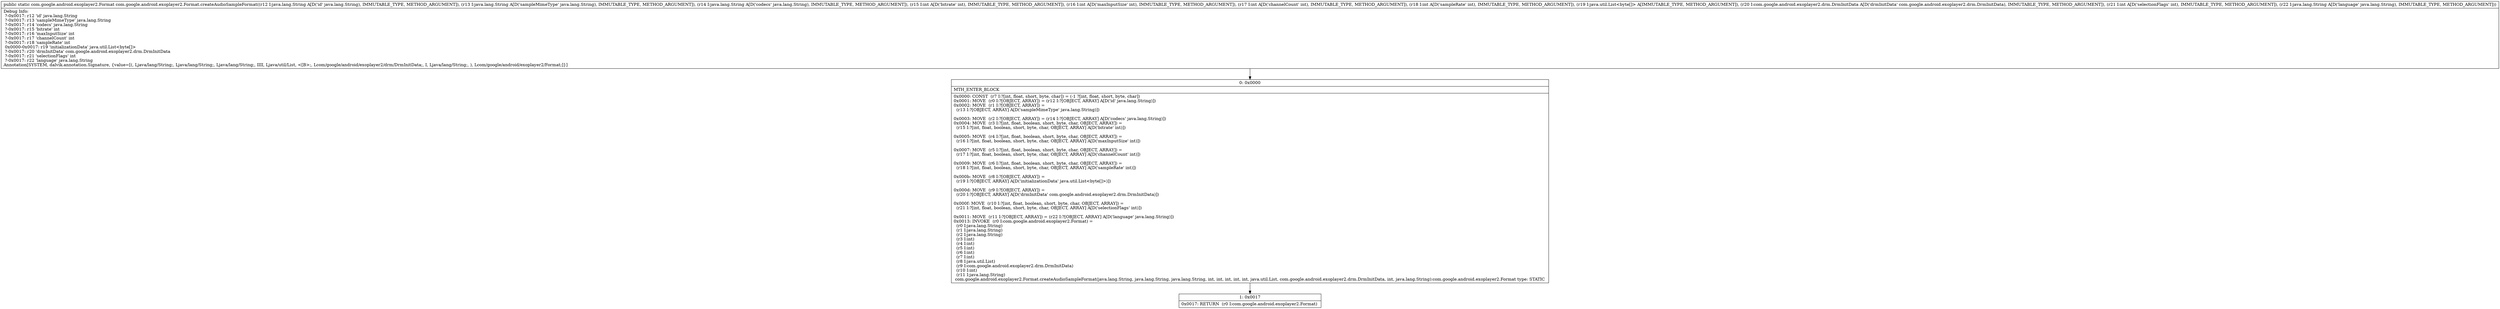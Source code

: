 digraph "CFG forcom.google.android.exoplayer2.Format.createAudioSampleFormat(Ljava\/lang\/String;Ljava\/lang\/String;Ljava\/lang\/String;IIIILjava\/util\/List;Lcom\/google\/android\/exoplayer2\/drm\/DrmInitData;ILjava\/lang\/String;)Lcom\/google\/android\/exoplayer2\/Format;" {
Node_0 [shape=record,label="{0\:\ 0x0000|MTH_ENTER_BLOCK\l|0x0000: CONST  (r7 I:?[int, float, short, byte, char]) = (\-1 ?[int, float, short, byte, char]) \l0x0001: MOVE  (r0 I:?[OBJECT, ARRAY]) = (r12 I:?[OBJECT, ARRAY] A[D('id' java.lang.String)]) \l0x0002: MOVE  (r1 I:?[OBJECT, ARRAY]) = \l  (r13 I:?[OBJECT, ARRAY] A[D('sampleMimeType' java.lang.String)])\l \l0x0003: MOVE  (r2 I:?[OBJECT, ARRAY]) = (r14 I:?[OBJECT, ARRAY] A[D('codecs' java.lang.String)]) \l0x0004: MOVE  (r3 I:?[int, float, boolean, short, byte, char, OBJECT, ARRAY]) = \l  (r15 I:?[int, float, boolean, short, byte, char, OBJECT, ARRAY] A[D('bitrate' int)])\l \l0x0005: MOVE  (r4 I:?[int, float, boolean, short, byte, char, OBJECT, ARRAY]) = \l  (r16 I:?[int, float, boolean, short, byte, char, OBJECT, ARRAY] A[D('maxInputSize' int)])\l \l0x0007: MOVE  (r5 I:?[int, float, boolean, short, byte, char, OBJECT, ARRAY]) = \l  (r17 I:?[int, float, boolean, short, byte, char, OBJECT, ARRAY] A[D('channelCount' int)])\l \l0x0009: MOVE  (r6 I:?[int, float, boolean, short, byte, char, OBJECT, ARRAY]) = \l  (r18 I:?[int, float, boolean, short, byte, char, OBJECT, ARRAY] A[D('sampleRate' int)])\l \l0x000b: MOVE  (r8 I:?[OBJECT, ARRAY]) = \l  (r19 I:?[OBJECT, ARRAY] A[D('initializationData' java.util.List\<byte[]\>)])\l \l0x000d: MOVE  (r9 I:?[OBJECT, ARRAY]) = \l  (r20 I:?[OBJECT, ARRAY] A[D('drmInitData' com.google.android.exoplayer2.drm.DrmInitData)])\l \l0x000f: MOVE  (r10 I:?[int, float, boolean, short, byte, char, OBJECT, ARRAY]) = \l  (r21 I:?[int, float, boolean, short, byte, char, OBJECT, ARRAY] A[D('selectionFlags' int)])\l \l0x0011: MOVE  (r11 I:?[OBJECT, ARRAY]) = (r22 I:?[OBJECT, ARRAY] A[D('language' java.lang.String)]) \l0x0013: INVOKE  (r0 I:com.google.android.exoplayer2.Format) = \l  (r0 I:java.lang.String)\l  (r1 I:java.lang.String)\l  (r2 I:java.lang.String)\l  (r3 I:int)\l  (r4 I:int)\l  (r5 I:int)\l  (r6 I:int)\l  (r7 I:int)\l  (r8 I:java.util.List)\l  (r9 I:com.google.android.exoplayer2.drm.DrmInitData)\l  (r10 I:int)\l  (r11 I:java.lang.String)\l com.google.android.exoplayer2.Format.createAudioSampleFormat(java.lang.String, java.lang.String, java.lang.String, int, int, int, int, int, java.util.List, com.google.android.exoplayer2.drm.DrmInitData, int, java.lang.String):com.google.android.exoplayer2.Format type: STATIC \l}"];
Node_1 [shape=record,label="{1\:\ 0x0017|0x0017: RETURN  (r0 I:com.google.android.exoplayer2.Format) \l}"];
MethodNode[shape=record,label="{public static com.google.android.exoplayer2.Format com.google.android.exoplayer2.Format.createAudioSampleFormat((r12 I:java.lang.String A[D('id' java.lang.String), IMMUTABLE_TYPE, METHOD_ARGUMENT]), (r13 I:java.lang.String A[D('sampleMimeType' java.lang.String), IMMUTABLE_TYPE, METHOD_ARGUMENT]), (r14 I:java.lang.String A[D('codecs' java.lang.String), IMMUTABLE_TYPE, METHOD_ARGUMENT]), (r15 I:int A[D('bitrate' int), IMMUTABLE_TYPE, METHOD_ARGUMENT]), (r16 I:int A[D('maxInputSize' int), IMMUTABLE_TYPE, METHOD_ARGUMENT]), (r17 I:int A[D('channelCount' int), IMMUTABLE_TYPE, METHOD_ARGUMENT]), (r18 I:int A[D('sampleRate' int), IMMUTABLE_TYPE, METHOD_ARGUMENT]), (r19 I:java.util.List\<byte[]\> A[IMMUTABLE_TYPE, METHOD_ARGUMENT]), (r20 I:com.google.android.exoplayer2.drm.DrmInitData A[D('drmInitData' com.google.android.exoplayer2.drm.DrmInitData), IMMUTABLE_TYPE, METHOD_ARGUMENT]), (r21 I:int A[D('selectionFlags' int), IMMUTABLE_TYPE, METHOD_ARGUMENT]), (r22 I:java.lang.String A[D('language' java.lang.String), IMMUTABLE_TYPE, METHOD_ARGUMENT]))  | Debug Info:\l  ?\-0x0017: r12 'id' java.lang.String\l  ?\-0x0017: r13 'sampleMimeType' java.lang.String\l  ?\-0x0017: r14 'codecs' java.lang.String\l  ?\-0x0017: r15 'bitrate' int\l  ?\-0x0017: r16 'maxInputSize' int\l  ?\-0x0017: r17 'channelCount' int\l  ?\-0x0017: r18 'sampleRate' int\l  0x0000\-0x0017: r19 'initializationData' java.util.List\<byte[]\>\l  ?\-0x0017: r20 'drmInitData' com.google.android.exoplayer2.drm.DrmInitData\l  ?\-0x0017: r21 'selectionFlags' int\l  ?\-0x0017: r22 'language' java.lang.String\lAnnotation[SYSTEM, dalvik.annotation.Signature, \{value=[(, Ljava\/lang\/String;, Ljava\/lang\/String;, Ljava\/lang\/String;, IIII, Ljava\/util\/List, \<[B\>;, Lcom\/google\/android\/exoplayer2\/drm\/DrmInitData;, I, Ljava\/lang\/String;, ), Lcom\/google\/android\/exoplayer2\/Format;]\}]\l}"];
MethodNode -> Node_0;
Node_0 -> Node_1;
}

